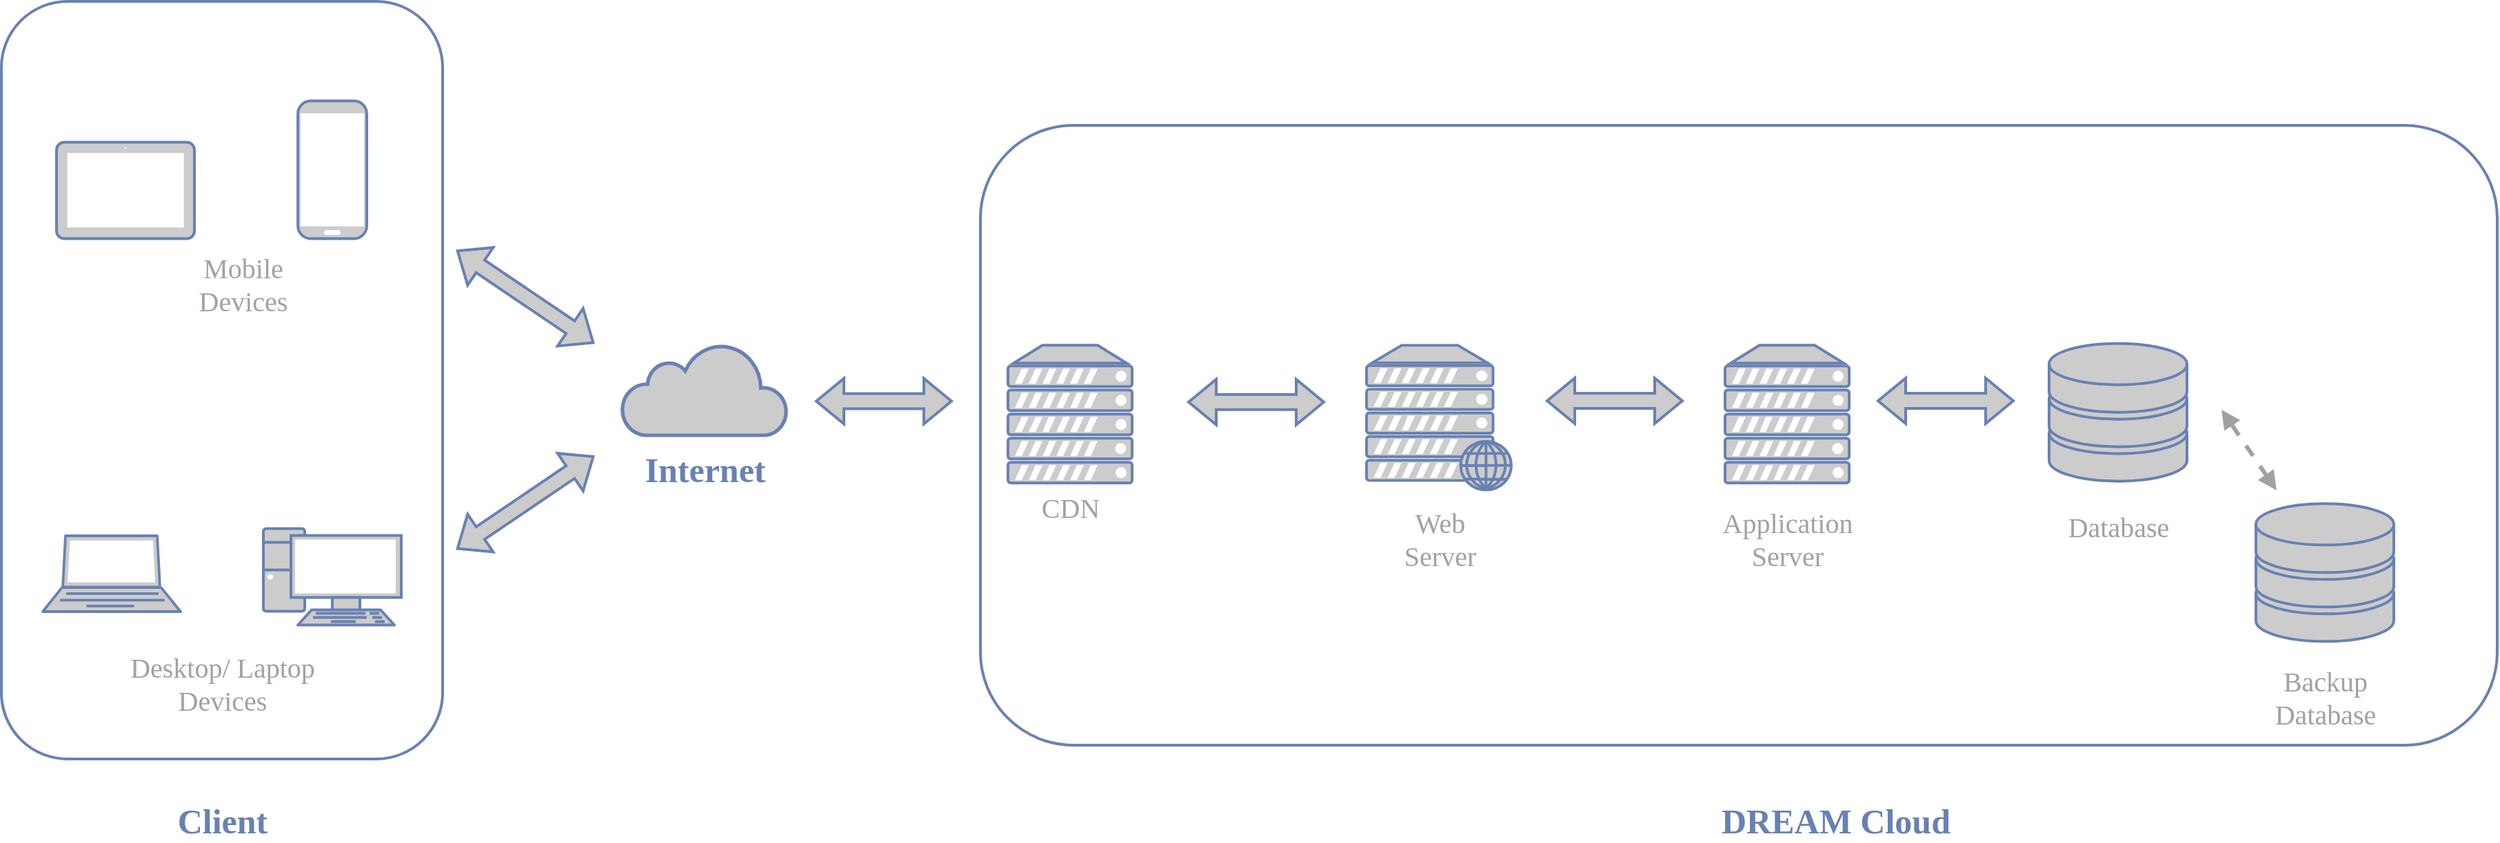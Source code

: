 <mxfile version="16.1.0" type="device"><diagram id="mGqqxJGeToPuanxUp-02" name="Page-1"><mxGraphModel dx="1820" dy="1830" grid="1" gridSize="10" guides="1" tooltips="1" connect="1" arrows="1" fold="1" page="1" pageScale="1" pageWidth="1100" pageHeight="850" math="0" shadow="0"><root><mxCell id="0"/><mxCell id="1" parent="0"/><mxCell id="dkUnHt_9dZEplTd5NLjD-33" value="" style="rounded=1;whiteSpace=wrap;html=1;fontFamily=Verdana;fontSize=20;fontColor=#A1A1A1;strokeColor=#6881B3;strokeWidth=2;fillColor=none;" parent="1" vertex="1"><mxGeometry x="10" y="30" width="320" height="550" as="geometry"/></mxCell><mxCell id="dkUnHt_9dZEplTd5NLjD-36" value="" style="rounded=1;whiteSpace=wrap;html=1;fontFamily=Verdana;fontSize=20;fontColor=#A1A1A1;strokeColor=#6881B3;strokeWidth=2;fillColor=none;" parent="1" vertex="1"><mxGeometry x="720" y="120" width="1100" height="450" as="geometry"/></mxCell><mxCell id="dkUnHt_9dZEplTd5NLjD-1" value="" style="html=1;outlineConnect=0;fillColor=#CCCCCC;strokeColor=#6881B3;gradientColor=none;gradientDirection=north;strokeWidth=2;shape=mxgraph.networks.cloud;fontColor=#ffffff;" parent="1" vertex="1"><mxGeometry x="460" y="278.33" width="120" height="66.67" as="geometry"/></mxCell><mxCell id="dkUnHt_9dZEplTd5NLjD-2" value="" style="fontColor=#0066CC;verticalAlign=top;verticalLabelPosition=bottom;labelPosition=center;align=center;html=1;outlineConnect=0;fillColor=#CCCCCC;strokeColor=#6881B3;gradientColor=none;gradientDirection=north;strokeWidth=2;shape=mxgraph.networks.mobile;" parent="1" vertex="1"><mxGeometry x="225" y="102.25" width="50" height="100" as="geometry"/></mxCell><mxCell id="dkUnHt_9dZEplTd5NLjD-3" value="" style="fontColor=#0066CC;verticalAlign=top;verticalLabelPosition=bottom;labelPosition=center;align=center;html=1;outlineConnect=0;fillColor=#CCCCCC;strokeColor=#6881B3;gradientColor=none;gradientDirection=north;strokeWidth=2;shape=mxgraph.networks.tablet;" parent="1" vertex="1"><mxGeometry x="50" y="132.25" width="100" height="70" as="geometry"/></mxCell><mxCell id="dkUnHt_9dZEplTd5NLjD-4" value="" style="fontColor=#0066CC;verticalAlign=top;verticalLabelPosition=bottom;labelPosition=center;align=center;html=1;outlineConnect=0;fillColor=#CCCCCC;strokeColor=#6881B3;gradientColor=none;gradientDirection=north;strokeWidth=2;shape=mxgraph.networks.pc;" parent="1" vertex="1"><mxGeometry x="200" y="412.75" width="100" height="70" as="geometry"/></mxCell><mxCell id="dkUnHt_9dZEplTd5NLjD-5" value="" style="fontColor=#0066CC;verticalAlign=top;verticalLabelPosition=bottom;labelPosition=center;align=center;html=1;outlineConnect=0;fillColor=#CCCCCC;strokeColor=#6881B3;gradientColor=none;gradientDirection=north;strokeWidth=2;shape=mxgraph.networks.laptop;" parent="1" vertex="1"><mxGeometry x="40" y="418" width="100" height="55" as="geometry"/></mxCell><mxCell id="dkUnHt_9dZEplTd5NLjD-10" value="" style="fontColor=#0066CC;verticalAlign=top;verticalLabelPosition=bottom;labelPosition=center;align=center;html=1;outlineConnect=0;fillColor=#CCCCCC;strokeColor=#6881B3;gradientColor=none;gradientDirection=north;strokeWidth=2;shape=mxgraph.networks.storage;" parent="1" vertex="1"><mxGeometry x="1495" y="278.33" width="100" height="100" as="geometry"/></mxCell><mxCell id="dkUnHt_9dZEplTd5NLjD-11" value="" style="fontColor=#0066CC;verticalAlign=top;verticalLabelPosition=bottom;labelPosition=center;align=center;html=1;outlineConnect=0;fillColor=#CCCCCC;strokeColor=#6881B3;gradientColor=none;gradientDirection=north;strokeWidth=2;shape=mxgraph.networks.web_server;" parent="1" vertex="1"><mxGeometry x="1000" y="279.67" width="105" height="105" as="geometry"/></mxCell><mxCell id="dkUnHt_9dZEplTd5NLjD-12" value="" style="fontColor=#0066CC;verticalAlign=top;verticalLabelPosition=bottom;labelPosition=center;align=center;html=1;outlineConnect=0;fillColor=#CCCCCC;strokeColor=#6881B3;gradientColor=none;gradientDirection=north;strokeWidth=2;shape=mxgraph.networks.server;" parent="1" vertex="1"><mxGeometry x="1260" y="279.67" width="90" height="100" as="geometry"/></mxCell><mxCell id="dkUnHt_9dZEplTd5NLjD-13" value="" style="fontColor=#0066CC;verticalAlign=top;verticalLabelPosition=bottom;labelPosition=center;align=center;html=1;outlineConnect=0;fillColor=#CCCCCC;strokeColor=#6881B3;gradientColor=none;gradientDirection=north;strokeWidth=2;shape=mxgraph.networks.storage;" parent="1" vertex="1"><mxGeometry x="1645" y="394.67" width="100" height="100" as="geometry"/></mxCell><mxCell id="dkUnHt_9dZEplTd5NLjD-14" value="" style="endArrow=block;startArrow=block;html=1;rounded=0;strokeWidth=2;startFill=1;endFill=1;shape=flexArrow;strokeColor=#6881B3;fillColor=#CCCCCC;" parent="1" edge="1"><mxGeometry width="50" height="50" relative="1" as="geometry"><mxPoint x="340" y="210.58" as="sourcePoint"/><mxPoint x="440" y="278.33" as="targetPoint"/></mxGeometry></mxCell><mxCell id="dkUnHt_9dZEplTd5NLjD-16" value="" style="endArrow=block;startArrow=block;html=1;rounded=0;strokeWidth=2;startFill=1;endFill=1;shape=flexArrow;strokeColor=#6881B3;fillColor=#CCCCCC;" parent="1" edge="1"><mxGeometry width="50" height="50" relative="1" as="geometry"><mxPoint x="340" y="427.75" as="sourcePoint"/><mxPoint x="440" y="360" as="targetPoint"/></mxGeometry></mxCell><mxCell id="dkUnHt_9dZEplTd5NLjD-20" value="" style="fontColor=#0066CC;verticalAlign=top;verticalLabelPosition=bottom;labelPosition=center;align=center;html=1;outlineConnect=0;fillColor=#CCCCCC;strokeColor=#6881B3;gradientColor=none;gradientDirection=north;strokeWidth=2;shape=mxgraph.networks.server;" parent="1" vertex="1"><mxGeometry x="740" y="279.67" width="90" height="100" as="geometry"/></mxCell><mxCell id="dkUnHt_9dZEplTd5NLjD-21" value="&lt;font style=&quot;font-size: 20px;&quot;&gt;CDN&lt;/font&gt;" style="text;html=1;align=center;verticalAlign=middle;resizable=0;points=[];autosize=1;strokeColor=none;fillColor=none;fontSize=20;fontFamily=Verdana;fontColor=#A1A1A1;" parent="1" vertex="1"><mxGeometry x="755" y="381.67" width="60" height="30" as="geometry"/></mxCell><mxCell id="dkUnHt_9dZEplTd5NLjD-23" value="&lt;font style=&quot;font-size: 25px&quot;&gt;&lt;b&gt;&lt;font style=&quot;font-size: 25px&quot; color=&quot;#6881B3&quot;&gt;Internet&lt;/font&gt;&lt;/b&gt;&lt;/font&gt;" style="text;html=1;align=center;verticalAlign=middle;resizable=0;points=[];autosize=1;strokeColor=none;fillColor=none;fontFamily=Verdana;fontSize=20;fontColor=#A1A1A1;" parent="1" vertex="1"><mxGeometry x="455" y="355" width="130" height="30" as="geometry"/></mxCell><mxCell id="dkUnHt_9dZEplTd5NLjD-24" value="&lt;div&gt;&lt;font style=&quot;font-size: 20px&quot;&gt;Web&lt;br&gt;&lt;/font&gt;&lt;/div&gt;&lt;div&gt;&lt;font style=&quot;font-size: 20px&quot;&gt;Server&lt;/font&gt;&lt;/div&gt;" style="text;html=1;align=center;verticalAlign=middle;resizable=0;points=[];autosize=1;strokeColor=none;fillColor=none;fontFamily=Verdana;fontSize=20;fontColor=#A1A1A1;" parent="1" vertex="1"><mxGeometry x="1012.5" y="394.67" width="80" height="50" as="geometry"/></mxCell><mxCell id="dkUnHt_9dZEplTd5NLjD-25" value="&lt;div&gt;&lt;font style=&quot;font-size: 20px&quot; face=&quot;Verdana&quot; color=&quot;#A1A1A1&quot;&gt;Application&lt;br&gt;&lt;/font&gt;&lt;/div&gt;&lt;div&gt;&lt;font style=&quot;font-size: 20px&quot; face=&quot;Verdana&quot; color=&quot;#A1A1A1&quot;&gt;Server&lt;/font&gt;&lt;/div&gt;" style="text;html=1;align=center;verticalAlign=middle;resizable=0;points=[];autosize=1;strokeColor=none;fillColor=none;" parent="1" vertex="1"><mxGeometry x="1240" y="399.67" width="130" height="40" as="geometry"/></mxCell><mxCell id="dkUnHt_9dZEplTd5NLjD-26" value="&lt;font style=&quot;font-size: 20px&quot;&gt;Database&lt;/font&gt;" style="text;html=1;align=center;verticalAlign=middle;resizable=0;points=[];autosize=1;strokeColor=none;fillColor=none;fontFamily=Verdana;fontSize=20;fontColor=#A1A1A1;" parent="1" vertex="1"><mxGeometry x="1490" y="396.33" width="110" height="30" as="geometry"/></mxCell><mxCell id="dkUnHt_9dZEplTd5NLjD-27" value="&lt;div style=&quot;font-size: 20px;&quot;&gt;&lt;font style=&quot;font-size: 20px&quot;&gt;Backup&lt;/font&gt;&lt;/div&gt;&lt;div style=&quot;font-size: 20px;&quot;&gt;&lt;font style=&quot;font-size: 20px&quot;&gt;Database&lt;/font&gt;&lt;/div&gt;" style="text;html=1;align=center;verticalAlign=middle;resizable=0;points=[];autosize=1;strokeColor=none;fillColor=none;fontFamily=Verdana;fontSize=20;fontColor=#A1A1A1;" parent="1" vertex="1"><mxGeometry x="1640" y="510" width="110" height="50" as="geometry"/></mxCell><mxCell id="dkUnHt_9dZEplTd5NLjD-28" value="&lt;div style=&quot;font-size: 20px;&quot;&gt;&lt;font style=&quot;font-size: 20px&quot;&gt;Desktop/ Laptop&lt;/font&gt;&lt;font style=&quot;font-size: 20px&quot;&gt; &lt;br style=&quot;font-size: 20px;&quot;&gt;&lt;/font&gt;&lt;/div&gt;&lt;div style=&quot;font-size: 20px;&quot;&gt;&lt;font style=&quot;font-size: 20px&quot;&gt;Devices&lt;/font&gt;&lt;/div&gt;" style="text;html=1;align=center;verticalAlign=middle;resizable=0;points=[];autosize=1;strokeColor=none;fillColor=none;fontFamily=Verdana;fontSize=20;fontColor=#A1A1A1;" parent="1" vertex="1"><mxGeometry x="80" y="500" width="180" height="50" as="geometry"/></mxCell><mxCell id="dkUnHt_9dZEplTd5NLjD-29" value="&lt;div style=&quot;font-size: 20px;&quot;&gt;&lt;font style=&quot;font-size: 20px&quot;&gt;Mobile &lt;br style=&quot;font-size: 20px;&quot;&gt;&lt;/font&gt;&lt;/div&gt;&lt;div style=&quot;font-size: 20px;&quot;&gt;&lt;font style=&quot;font-size: 20px&quot;&gt;Devices&lt;/font&gt;&lt;/div&gt;" style="text;html=1;align=center;verticalAlign=middle;resizable=0;points=[];autosize=1;strokeColor=none;fillColor=none;fontFamily=Verdana;fontSize=20;fontColor=#A1A1A1;" parent="1" vertex="1"><mxGeometry x="140" y="210" width="90" height="50" as="geometry"/></mxCell><mxCell id="dkUnHt_9dZEplTd5NLjD-32" value="" style="endArrow=block;startArrow=block;html=1;rounded=0;strokeWidth=2;startFill=1;endFill=1;shape=flexArrow;strokeColor=#6881B3;fillColor=#CCCCCC;" parent="1" edge="1"><mxGeometry width="50" height="50" relative="1" as="geometry"><mxPoint x="870" y="320.84" as="sourcePoint"/><mxPoint x="970" y="320.84" as="targetPoint"/></mxGeometry></mxCell><mxCell id="dkUnHt_9dZEplTd5NLjD-35" value="" style="endArrow=block;startArrow=block;html=1;rounded=0;strokeWidth=2;startFill=1;endFill=1;shape=flexArrow;strokeColor=#6881B3;fillColor=#CCCCCC;" parent="1" edge="1"><mxGeometry width="50" height="50" relative="1" as="geometry"><mxPoint x="600" y="320.24" as="sourcePoint"/><mxPoint x="700" y="320.24" as="targetPoint"/></mxGeometry></mxCell><mxCell id="dkUnHt_9dZEplTd5NLjD-37" value="&lt;b&gt;&lt;font style=&quot;font-size: 25px&quot; color=&quot;#6881B3&quot;&gt;Client&lt;/font&gt;&lt;/b&gt;" style="text;html=1;align=center;verticalAlign=middle;resizable=0;points=[];autosize=1;strokeColor=none;fillColor=none;fontFamily=Verdana;fontSize=20;fontColor=#A1A1A1;" parent="1" vertex="1"><mxGeometry x="120" y="610" width="100" height="30" as="geometry"/></mxCell><mxCell id="dkUnHt_9dZEplTd5NLjD-38" value="&lt;font color=&quot;#6881B3&quot;&gt;&lt;b&gt;&lt;font style=&quot;font-size: 25px&quot;&gt;DREAM Cloud&lt;br&gt;&lt;/font&gt;&lt;/b&gt;&lt;/font&gt;" style="text;html=1;align=center;verticalAlign=middle;resizable=0;points=[];autosize=1;strokeColor=none;fillColor=none;fontFamily=Verdana;fontSize=20;fontColor=#A1A1A1;" parent="1" vertex="1"><mxGeometry x="1240" y="610" width="200" height="30" as="geometry"/></mxCell><mxCell id="dkUnHt_9dZEplTd5NLjD-39" value="" style="endArrow=block;startArrow=block;html=1;rounded=0;strokeWidth=3;startFill=1;endFill=1;strokeColor=#A1A1A1;fillColor=#CCCCCC;dashed=1;" parent="1" edge="1"><mxGeometry width="50" height="50" relative="1" as="geometry"><mxPoint x="1660" y="385" as="sourcePoint"/><mxPoint x="1620" y="326.43" as="targetPoint"/></mxGeometry></mxCell><mxCell id="efD7gSfRYotwf8A2DEFx-1" value="" style="endArrow=block;startArrow=block;html=1;rounded=0;strokeWidth=2;startFill=1;endFill=1;shape=flexArrow;strokeColor=#6881B3;fillColor=#CCCCCC;" edge="1" parent="1"><mxGeometry width="50" height="50" relative="1" as="geometry"><mxPoint x="1130" y="320.0" as="sourcePoint"/><mxPoint x="1230" y="320.0" as="targetPoint"/></mxGeometry></mxCell><mxCell id="efD7gSfRYotwf8A2DEFx-2" value="" style="endArrow=block;startArrow=block;html=1;rounded=0;strokeWidth=2;startFill=1;endFill=1;shape=flexArrow;strokeColor=#6881B3;fillColor=#CCCCCC;" edge="1" parent="1"><mxGeometry width="50" height="50" relative="1" as="geometry"><mxPoint x="1370.0" y="320" as="sourcePoint"/><mxPoint x="1470.0" y="320" as="targetPoint"/></mxGeometry></mxCell></root></mxGraphModel></diagram></mxfile>